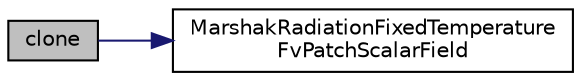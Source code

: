 digraph "clone"
{
  bgcolor="transparent";
  edge [fontname="Helvetica",fontsize="10",labelfontname="Helvetica",labelfontsize="10"];
  node [fontname="Helvetica",fontsize="10",shape=record];
  rankdir="LR";
  Node1 [label="clone",height=0.2,width=0.4,color="black", fillcolor="grey75", style="filled", fontcolor="black"];
  Node1 -> Node2 [color="midnightblue",fontsize="10",style="solid",fontname="Helvetica"];
  Node2 [label="MarshakRadiationFixedTemperature\lFvPatchScalarField",height=0.2,width=0.4,color="black",URL="$a01463.html#a719992ff11989ffb484cab8e8cdc9f06",tooltip="Construct from patch and internal field. "];
}
